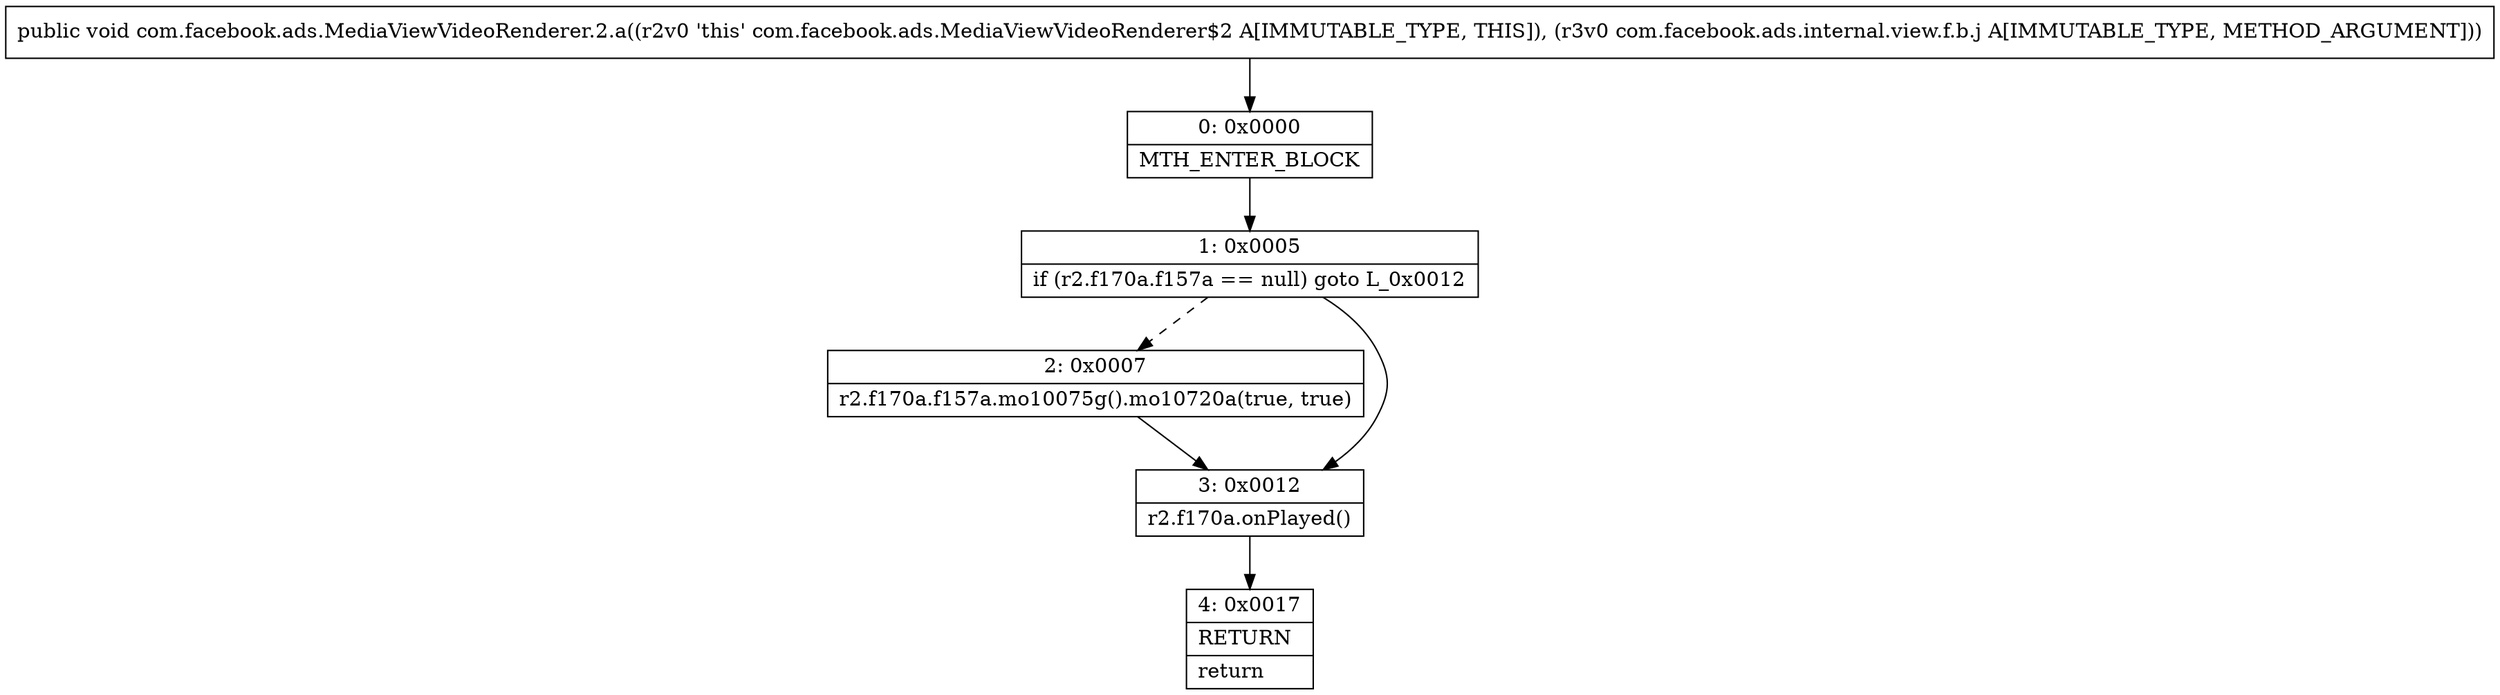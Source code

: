 digraph "CFG forcom.facebook.ads.MediaViewVideoRenderer.2.a(Lcom\/facebook\/ads\/internal\/view\/f\/b\/j;)V" {
Node_0 [shape=record,label="{0\:\ 0x0000|MTH_ENTER_BLOCK\l}"];
Node_1 [shape=record,label="{1\:\ 0x0005|if (r2.f170a.f157a == null) goto L_0x0012\l}"];
Node_2 [shape=record,label="{2\:\ 0x0007|r2.f170a.f157a.mo10075g().mo10720a(true, true)\l}"];
Node_3 [shape=record,label="{3\:\ 0x0012|r2.f170a.onPlayed()\l}"];
Node_4 [shape=record,label="{4\:\ 0x0017|RETURN\l|return\l}"];
MethodNode[shape=record,label="{public void com.facebook.ads.MediaViewVideoRenderer.2.a((r2v0 'this' com.facebook.ads.MediaViewVideoRenderer$2 A[IMMUTABLE_TYPE, THIS]), (r3v0 com.facebook.ads.internal.view.f.b.j A[IMMUTABLE_TYPE, METHOD_ARGUMENT])) }"];
MethodNode -> Node_0;
Node_0 -> Node_1;
Node_1 -> Node_2[style=dashed];
Node_1 -> Node_3;
Node_2 -> Node_3;
Node_3 -> Node_4;
}


